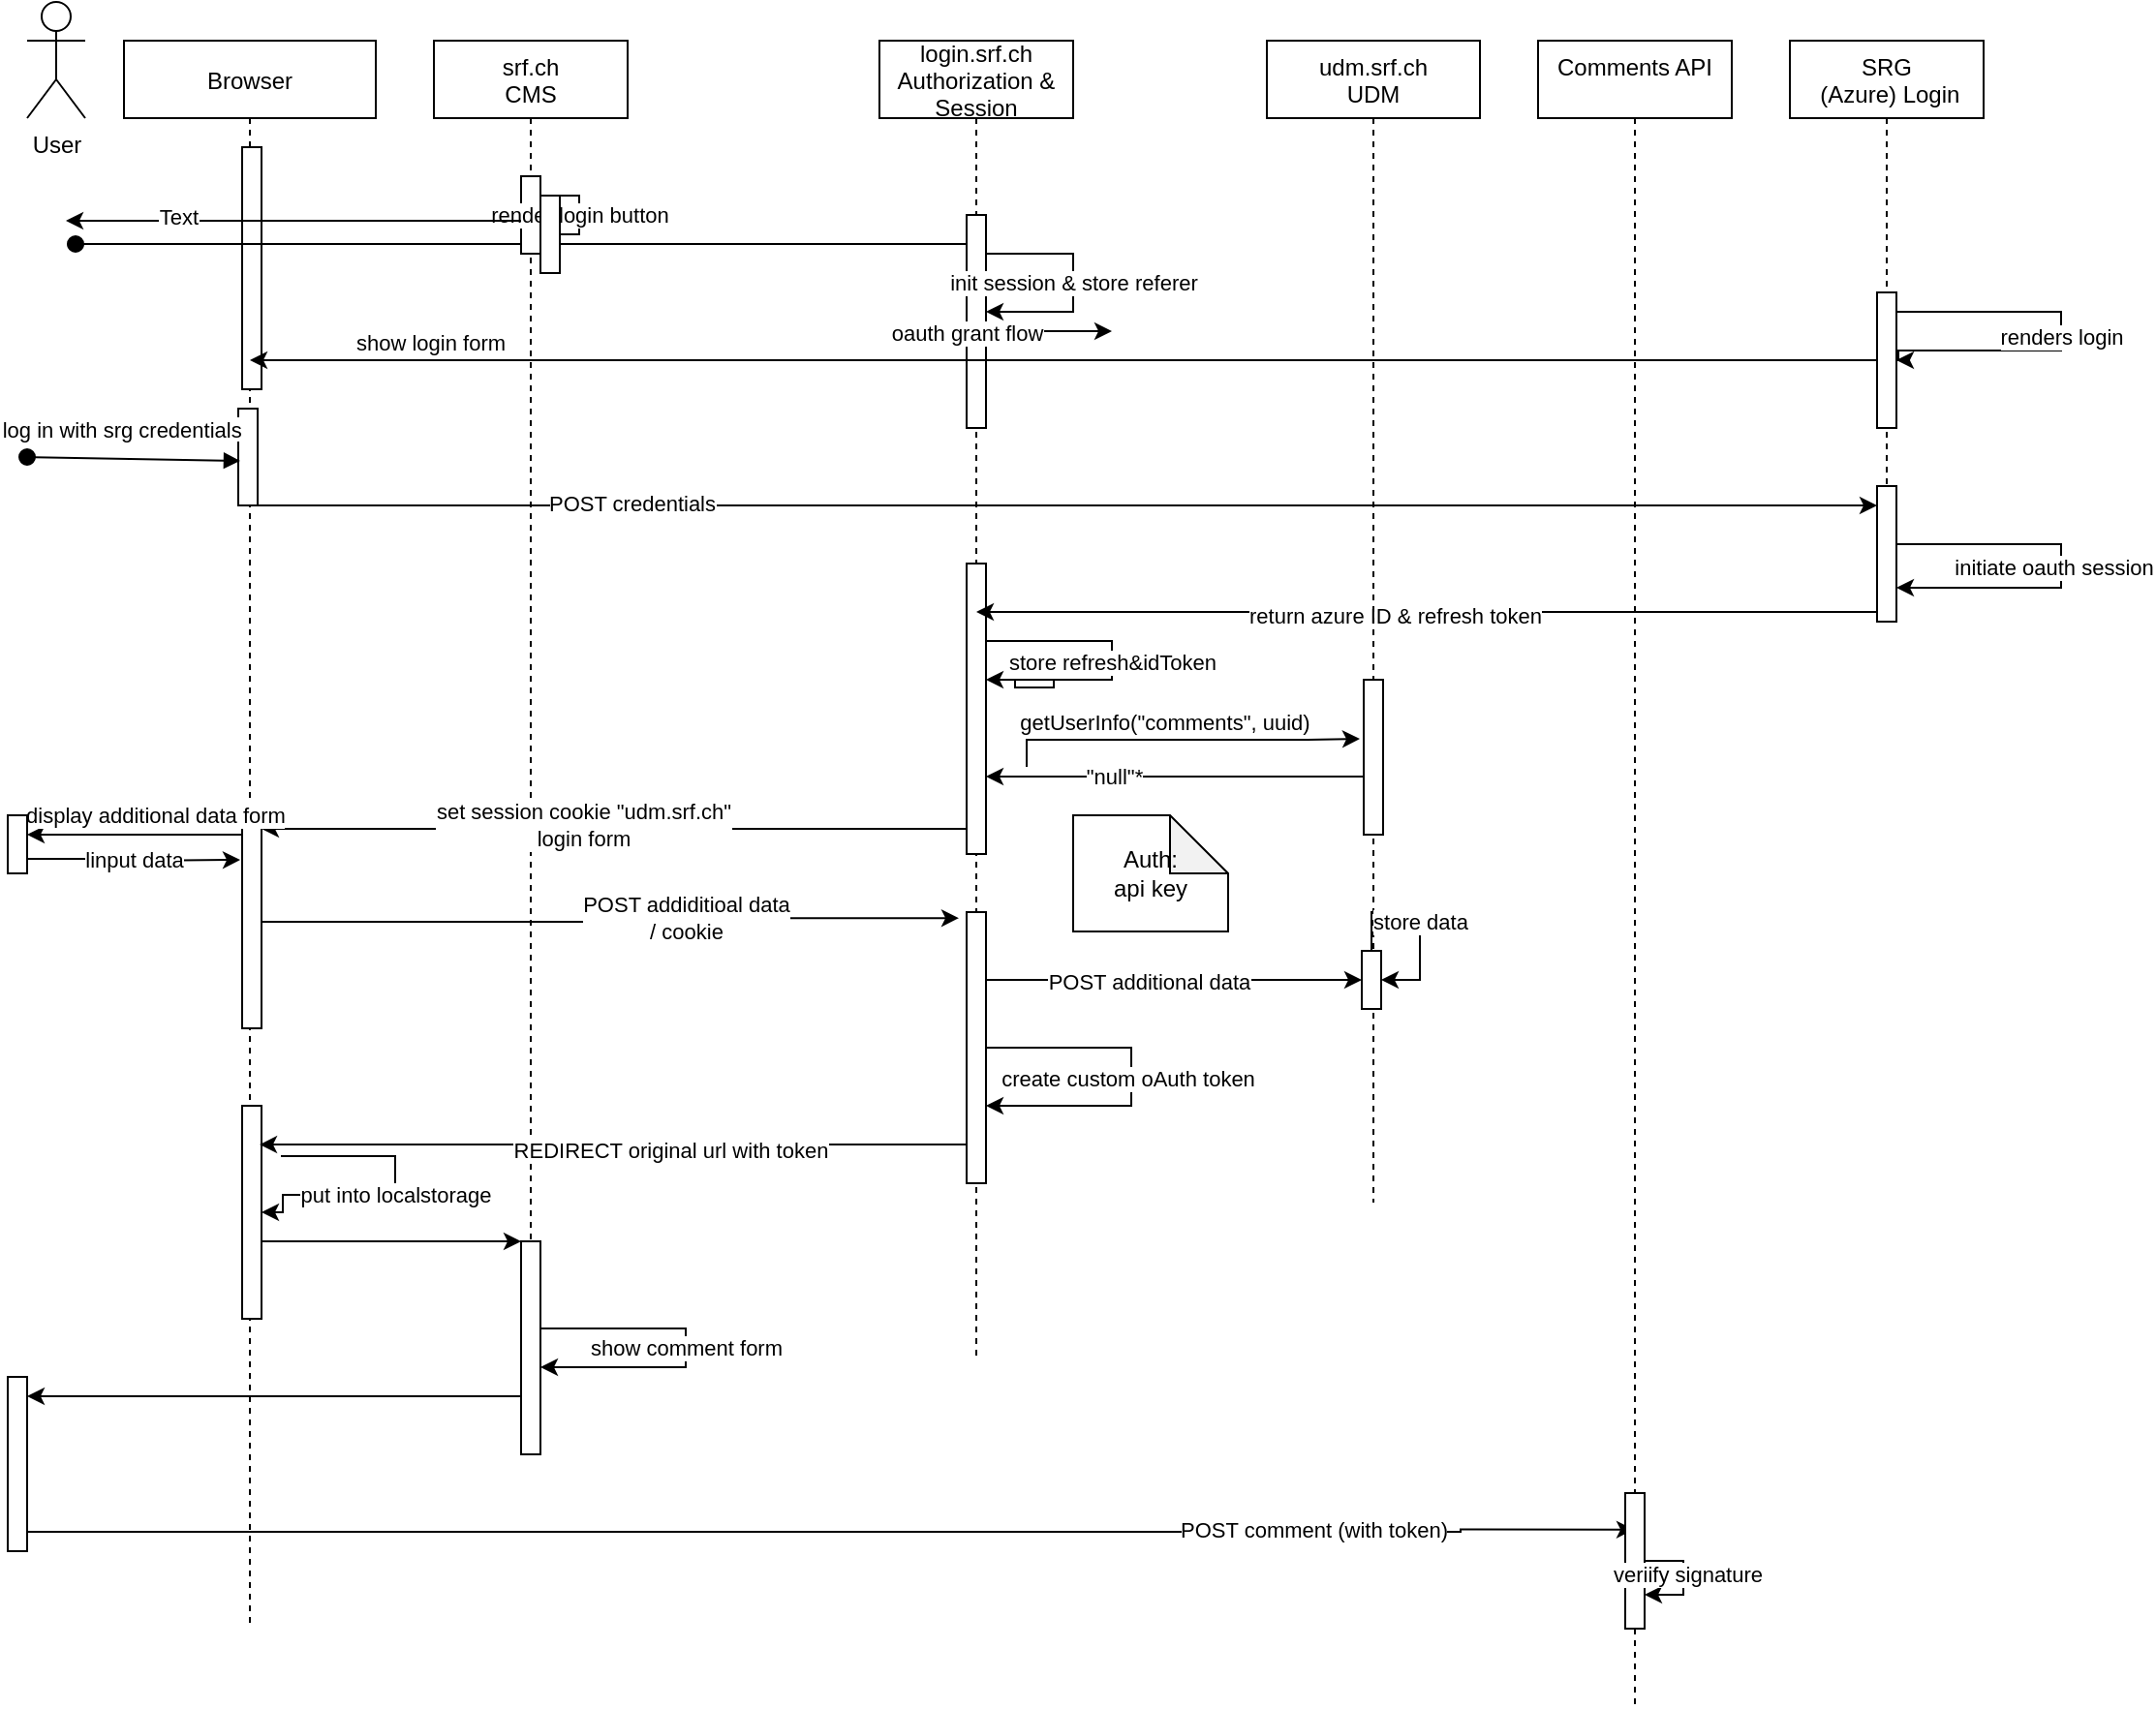 <mxfile version="17.2.1" type="github">
  <diagram id="kgpKYQtTHZ0yAKxKKP6v" name="Page-1">
    <mxGraphModel dx="1298" dy="841" grid="1" gridSize="10" guides="1" tooltips="1" connect="1" arrows="1" fold="1" page="1" pageScale="1" pageWidth="850" pageHeight="1100" math="0" shadow="0">
      <root>
        <mxCell id="0" />
        <mxCell id="1" parent="0" />
        <mxCell id="3nuBFxr9cyL0pnOWT2aG-1" value="Browser" style="shape=umlLifeline;perimeter=lifelinePerimeter;container=1;collapsible=0;recursiveResize=0;rounded=0;shadow=0;strokeWidth=1;" parent="1" vertex="1">
          <mxGeometry x="80" y="80" width="130" height="820" as="geometry" />
        </mxCell>
        <mxCell id="3nuBFxr9cyL0pnOWT2aG-2" value="" style="points=[];perimeter=orthogonalPerimeter;rounded=0;shadow=0;strokeWidth=1;" parent="3nuBFxr9cyL0pnOWT2aG-1" vertex="1">
          <mxGeometry x="61" y="55" width="10" height="125" as="geometry" />
        </mxCell>
        <mxCell id="2m_Nn1c0aZrIuzX_DGRX-19" value="" style="points=[];perimeter=orthogonalPerimeter;rounded=0;shadow=0;strokeWidth=1;" vertex="1" parent="3nuBFxr9cyL0pnOWT2aG-1">
          <mxGeometry x="59" y="190" width="10" height="50" as="geometry" />
        </mxCell>
        <mxCell id="2m_Nn1c0aZrIuzX_DGRX-42" value="" style="points=[];perimeter=orthogonalPerimeter;rounded=0;shadow=0;strokeWidth=1;" vertex="1" parent="3nuBFxr9cyL0pnOWT2aG-1">
          <mxGeometry x="61" y="400" width="10" height="110" as="geometry" />
        </mxCell>
        <mxCell id="2m_Nn1c0aZrIuzX_DGRX-72" value="" style="points=[];perimeter=orthogonalPerimeter;rounded=0;shadow=0;strokeWidth=1;" vertex="1" parent="3nuBFxr9cyL0pnOWT2aG-1">
          <mxGeometry x="61" y="550" width="10" height="110" as="geometry" />
        </mxCell>
        <mxCell id="2m_Nn1c0aZrIuzX_DGRX-83" value="" style="verticalAlign=bottom;startArrow=oval;endArrow=block;startSize=8;shadow=0;strokeWidth=1;" edge="1" parent="3nuBFxr9cyL0pnOWT2aG-1">
          <mxGeometry x="-0.106" y="6" relative="1" as="geometry">
            <mxPoint x="-25" y="105" as="sourcePoint" />
            <mxPoint x="444.5" y="105" as="targetPoint" />
            <mxPoint as="offset" />
            <Array as="points" />
          </mxGeometry>
        </mxCell>
        <mxCell id="2m_Nn1c0aZrIuzX_DGRX-92" value="put into localstorage" style="edgeStyle=orthogonalEdgeStyle;rounded=0;orthogonalLoop=1;jettySize=auto;html=1;" edge="1" parent="3nuBFxr9cyL0pnOWT2aG-1" target="2m_Nn1c0aZrIuzX_DGRX-72">
          <mxGeometry relative="1" as="geometry">
            <mxPoint x="81" y="576" as="sourcePoint" />
            <mxPoint x="81.5" y="638.51" as="targetPoint" />
            <Array as="points">
              <mxPoint x="140" y="576" />
              <mxPoint x="140" y="596" />
              <mxPoint x="82" y="596" />
              <mxPoint x="82" y="605" />
            </Array>
          </mxGeometry>
        </mxCell>
        <mxCell id="3nuBFxr9cyL0pnOWT2aG-5" value="srf.ch&#xa;CMS" style="shape=umlLifeline;perimeter=lifelinePerimeter;container=1;collapsible=0;recursiveResize=0;rounded=0;shadow=0;strokeWidth=1;" parent="1" vertex="1">
          <mxGeometry x="240" y="80" width="100" height="730" as="geometry" />
        </mxCell>
        <mxCell id="3nuBFxr9cyL0pnOWT2aG-6" value="" style="points=[];perimeter=orthogonalPerimeter;rounded=0;shadow=0;strokeWidth=1;" parent="3nuBFxr9cyL0pnOWT2aG-5" vertex="1">
          <mxGeometry x="45" y="70" width="10" height="40" as="geometry" />
        </mxCell>
        <mxCell id="2m_Nn1c0aZrIuzX_DGRX-76" value="render login button" style="edgeStyle=orthogonalEdgeStyle;rounded=0;orthogonalLoop=1;jettySize=auto;html=1;elbow=vertical;" edge="1" parent="3nuBFxr9cyL0pnOWT2aG-5" source="3nuBFxr9cyL0pnOWT2aG-6" target="3nuBFxr9cyL0pnOWT2aG-6">
          <mxGeometry relative="1" as="geometry" />
        </mxCell>
        <mxCell id="2m_Nn1c0aZrIuzX_DGRX-89" value="" style="points=[];perimeter=orthogonalPerimeter;rounded=0;shadow=0;strokeWidth=1;" vertex="1" parent="3nuBFxr9cyL0pnOWT2aG-5">
          <mxGeometry x="45" y="620" width="10" height="110" as="geometry" />
        </mxCell>
        <mxCell id="2m_Nn1c0aZrIuzX_DGRX-91" value="show comment form" style="edgeStyle=orthogonalEdgeStyle;rounded=0;orthogonalLoop=1;jettySize=auto;html=1;elbow=horizontal;" edge="1" parent="3nuBFxr9cyL0pnOWT2aG-5" source="2m_Nn1c0aZrIuzX_DGRX-89" target="2m_Nn1c0aZrIuzX_DGRX-89">
          <mxGeometry relative="1" as="geometry">
            <Array as="points">
              <mxPoint x="130" y="675" />
            </Array>
          </mxGeometry>
        </mxCell>
        <mxCell id="2m_Nn1c0aZrIuzX_DGRX-1" value="User" style="shape=umlActor;verticalLabelPosition=bottom;verticalAlign=top;html=1;outlineConnect=0;" vertex="1" parent="1">
          <mxGeometry x="30" y="60" width="30" height="60" as="geometry" />
        </mxCell>
        <mxCell id="2m_Nn1c0aZrIuzX_DGRX-2" value="login.srf.ch&#xa;Authorization &amp;&#xa;Session" style="shape=umlLifeline;perimeter=lifelinePerimeter;container=1;collapsible=0;recursiveResize=0;rounded=0;shadow=0;strokeWidth=1;" vertex="1" parent="1">
          <mxGeometry x="470" y="80" width="100" height="680" as="geometry" />
        </mxCell>
        <mxCell id="2m_Nn1c0aZrIuzX_DGRX-3" value="" style="points=[];perimeter=orthogonalPerimeter;rounded=0;shadow=0;strokeWidth=1;" vertex="1" parent="2m_Nn1c0aZrIuzX_DGRX-2">
          <mxGeometry x="45" y="90" width="10" height="110" as="geometry" />
        </mxCell>
        <mxCell id="2m_Nn1c0aZrIuzX_DGRX-22" value="init session &amp;amp; store referer" style="edgeStyle=orthogonalEdgeStyle;rounded=0;orthogonalLoop=1;jettySize=auto;html=1;" edge="1" parent="2m_Nn1c0aZrIuzX_DGRX-2" source="2m_Nn1c0aZrIuzX_DGRX-3" target="2m_Nn1c0aZrIuzX_DGRX-3">
          <mxGeometry relative="1" as="geometry">
            <Array as="points">
              <mxPoint x="100" y="110" />
              <mxPoint x="100" y="140" />
            </Array>
          </mxGeometry>
        </mxCell>
        <mxCell id="2m_Nn1c0aZrIuzX_DGRX-28" value="" style="points=[];perimeter=orthogonalPerimeter;rounded=0;shadow=0;strokeWidth=1;" vertex="1" parent="2m_Nn1c0aZrIuzX_DGRX-2">
          <mxGeometry x="45" y="270" width="10" height="150" as="geometry" />
        </mxCell>
        <mxCell id="2m_Nn1c0aZrIuzX_DGRX-48" style="edgeStyle=orthogonalEdgeStyle;rounded=0;orthogonalLoop=1;jettySize=auto;html=1;" edge="1" parent="2m_Nn1c0aZrIuzX_DGRX-2" source="2m_Nn1c0aZrIuzX_DGRX-28" target="2m_Nn1c0aZrIuzX_DGRX-28">
          <mxGeometry relative="1" as="geometry">
            <mxPoint x="60" y="330" as="targetPoint" />
            <Array as="points">
              <mxPoint x="120" y="310" />
              <mxPoint x="120" y="330" />
              <mxPoint x="70" y="330" />
              <mxPoint x="70" y="334" />
              <mxPoint x="90" y="334" />
              <mxPoint x="90" y="330" />
            </Array>
          </mxGeometry>
        </mxCell>
        <mxCell id="2m_Nn1c0aZrIuzX_DGRX-49" value="store refresh&amp;amp;idToken" style="edgeLabel;html=1;align=center;verticalAlign=middle;resizable=0;points=[];" vertex="1" connectable="0" parent="2m_Nn1c0aZrIuzX_DGRX-48">
          <mxGeometry x="-0.247" relative="1" as="geometry">
            <mxPoint y="1" as="offset" />
          </mxGeometry>
        </mxCell>
        <mxCell id="2m_Nn1c0aZrIuzX_DGRX-59" value="" style="points=[];perimeter=orthogonalPerimeter;rounded=0;shadow=0;strokeWidth=1;" vertex="1" parent="2m_Nn1c0aZrIuzX_DGRX-2">
          <mxGeometry x="45" y="450" width="10" height="140" as="geometry" />
        </mxCell>
        <mxCell id="2m_Nn1c0aZrIuzX_DGRX-69" style="edgeStyle=orthogonalEdgeStyle;rounded=0;orthogonalLoop=1;jettySize=auto;html=1;" edge="1" parent="2m_Nn1c0aZrIuzX_DGRX-2" source="2m_Nn1c0aZrIuzX_DGRX-59" target="2m_Nn1c0aZrIuzX_DGRX-59">
          <mxGeometry relative="1" as="geometry">
            <Array as="points">
              <mxPoint x="130" y="520" />
              <mxPoint x="90" y="550" />
            </Array>
          </mxGeometry>
        </mxCell>
        <mxCell id="2m_Nn1c0aZrIuzX_DGRX-70" value="create custom oAuth token" style="edgeLabel;html=1;align=center;verticalAlign=middle;resizable=0;points=[];" vertex="1" connectable="0" parent="2m_Nn1c0aZrIuzX_DGRX-69">
          <mxGeometry x="0.006" y="-2" relative="1" as="geometry">
            <mxPoint as="offset" />
          </mxGeometry>
        </mxCell>
        <mxCell id="2m_Nn1c0aZrIuzX_DGRX-10" value="SRG&#xa; (Azure) Login" style="shape=umlLifeline;perimeter=lifelinePerimeter;container=1;collapsible=0;recursiveResize=0;rounded=0;shadow=0;strokeWidth=1;" vertex="1" parent="1">
          <mxGeometry x="940" y="80" width="100" height="300" as="geometry" />
        </mxCell>
        <mxCell id="2m_Nn1c0aZrIuzX_DGRX-11" value="" style="points=[];perimeter=orthogonalPerimeter;rounded=0;shadow=0;strokeWidth=1;" vertex="1" parent="2m_Nn1c0aZrIuzX_DGRX-10">
          <mxGeometry x="45" y="130" width="10" height="70" as="geometry" />
        </mxCell>
        <mxCell id="2m_Nn1c0aZrIuzX_DGRX-20" value="" style="points=[];perimeter=orthogonalPerimeter;rounded=0;shadow=0;strokeWidth=1;" vertex="1" parent="2m_Nn1c0aZrIuzX_DGRX-10">
          <mxGeometry x="45" y="230" width="10" height="70" as="geometry" />
        </mxCell>
        <mxCell id="2m_Nn1c0aZrIuzX_DGRX-23" value="renders login" style="edgeStyle=orthogonalEdgeStyle;rounded=0;orthogonalLoop=1;jettySize=auto;html=1;" edge="1" parent="2m_Nn1c0aZrIuzX_DGRX-10" source="2m_Nn1c0aZrIuzX_DGRX-11" target="2m_Nn1c0aZrIuzX_DGRX-11">
          <mxGeometry relative="1" as="geometry">
            <mxPoint x="80" y="160" as="targetPoint" />
            <Array as="points">
              <mxPoint x="140" y="140" />
              <mxPoint x="140" y="160" />
              <mxPoint x="56" y="160" />
              <mxPoint x="56" y="165" />
            </Array>
          </mxGeometry>
        </mxCell>
        <mxCell id="2m_Nn1c0aZrIuzX_DGRX-24" style="edgeStyle=orthogonalEdgeStyle;rounded=0;orthogonalLoop=1;jettySize=auto;html=1;entryX=1;entryY=0.75;entryDx=0;entryDy=0;entryPerimeter=0;" edge="1" parent="2m_Nn1c0aZrIuzX_DGRX-10" source="2m_Nn1c0aZrIuzX_DGRX-20" target="2m_Nn1c0aZrIuzX_DGRX-20">
          <mxGeometry relative="1" as="geometry">
            <Array as="points">
              <mxPoint x="140" y="260" />
              <mxPoint x="140" y="283" />
            </Array>
          </mxGeometry>
        </mxCell>
        <mxCell id="2m_Nn1c0aZrIuzX_DGRX-25" value="initiate oauth session" style="edgeLabel;html=1;align=center;verticalAlign=middle;resizable=0;points=[];" vertex="1" connectable="0" parent="2m_Nn1c0aZrIuzX_DGRX-24">
          <mxGeometry x="-0.008" y="-4" relative="1" as="geometry">
            <mxPoint y="1" as="offset" />
          </mxGeometry>
        </mxCell>
        <mxCell id="2m_Nn1c0aZrIuzX_DGRX-12" style="edgeStyle=orthogonalEdgeStyle;rounded=0;orthogonalLoop=1;jettySize=auto;html=1;" edge="1" parent="1" source="2m_Nn1c0aZrIuzX_DGRX-3">
          <mxGeometry relative="1" as="geometry">
            <mxPoint x="590" y="230" as="targetPoint" />
            <Array as="points">
              <mxPoint x="490" y="230" />
              <mxPoint x="490" y="230" />
            </Array>
          </mxGeometry>
        </mxCell>
        <mxCell id="2m_Nn1c0aZrIuzX_DGRX-13" value="oauth grant flow" style="edgeLabel;html=1;align=center;verticalAlign=middle;resizable=0;points=[];" vertex="1" connectable="0" parent="2m_Nn1c0aZrIuzX_DGRX-12">
          <mxGeometry x="-0.2" y="-1" relative="1" as="geometry">
            <mxPoint as="offset" />
          </mxGeometry>
        </mxCell>
        <mxCell id="2m_Nn1c0aZrIuzX_DGRX-16" style="edgeStyle=orthogonalEdgeStyle;rounded=0;orthogonalLoop=1;jettySize=auto;html=1;" edge="1" parent="1" source="2m_Nn1c0aZrIuzX_DGRX-11" target="3nuBFxr9cyL0pnOWT2aG-1">
          <mxGeometry relative="1" as="geometry">
            <Array as="points">
              <mxPoint x="310" y="245" />
              <mxPoint x="310" y="245" />
            </Array>
          </mxGeometry>
        </mxCell>
        <mxCell id="2m_Nn1c0aZrIuzX_DGRX-18" value="show login form" style="edgeLabel;html=1;align=center;verticalAlign=middle;resizable=0;points=[];" vertex="1" connectable="0" parent="2m_Nn1c0aZrIuzX_DGRX-16">
          <mxGeometry x="0.844" relative="1" as="geometry">
            <mxPoint x="27" y="-9" as="offset" />
          </mxGeometry>
        </mxCell>
        <mxCell id="2m_Nn1c0aZrIuzX_DGRX-17" value="log in with srg credentials" style="verticalAlign=bottom;startArrow=oval;endArrow=block;startSize=8;shadow=0;strokeWidth=1;entryX=0.1;entryY=0.54;entryDx=0;entryDy=0;entryPerimeter=0;" edge="1" parent="1" target="2m_Nn1c0aZrIuzX_DGRX-19">
          <mxGeometry x="-0.106" y="6" relative="1" as="geometry">
            <mxPoint x="30" y="295" as="sourcePoint" />
            <mxPoint x="175" y="187" as="targetPoint" />
            <mxPoint as="offset" />
            <Array as="points" />
          </mxGeometry>
        </mxCell>
        <mxCell id="2m_Nn1c0aZrIuzX_DGRX-21" style="edgeStyle=orthogonalEdgeStyle;rounded=0;orthogonalLoop=1;jettySize=auto;html=1;entryX=0;entryY=0.143;entryDx=0;entryDy=0;entryPerimeter=0;" edge="1" parent="1" source="2m_Nn1c0aZrIuzX_DGRX-19" target="2m_Nn1c0aZrIuzX_DGRX-20">
          <mxGeometry relative="1" as="geometry">
            <Array as="points">
              <mxPoint x="280" y="320" />
              <mxPoint x="280" y="320" />
            </Array>
          </mxGeometry>
        </mxCell>
        <mxCell id="2m_Nn1c0aZrIuzX_DGRX-46" value="POST credentials" style="edgeLabel;html=1;align=center;verticalAlign=middle;resizable=0;points=[];" vertex="1" connectable="0" parent="2m_Nn1c0aZrIuzX_DGRX-21">
          <mxGeometry x="-0.538" y="1" relative="1" as="geometry">
            <mxPoint as="offset" />
          </mxGeometry>
        </mxCell>
        <mxCell id="2m_Nn1c0aZrIuzX_DGRX-30" style="edgeStyle=orthogonalEdgeStyle;rounded=0;orthogonalLoop=1;jettySize=auto;html=1;" edge="1" parent="1" source="2m_Nn1c0aZrIuzX_DGRX-20" target="2m_Nn1c0aZrIuzX_DGRX-2">
          <mxGeometry relative="1" as="geometry">
            <Array as="points">
              <mxPoint x="860" y="375" />
              <mxPoint x="860" y="375" />
            </Array>
          </mxGeometry>
        </mxCell>
        <mxCell id="2m_Nn1c0aZrIuzX_DGRX-31" value="return azure ID &amp;amp; refresh token" style="edgeLabel;html=1;align=center;verticalAlign=middle;resizable=0;points=[];" vertex="1" connectable="0" parent="2m_Nn1c0aZrIuzX_DGRX-30">
          <mxGeometry x="0.071" y="2" relative="1" as="geometry">
            <mxPoint as="offset" />
          </mxGeometry>
        </mxCell>
        <mxCell id="2m_Nn1c0aZrIuzX_DGRX-32" value="udm.srf.ch&#xa;UDM" style="shape=umlLifeline;perimeter=lifelinePerimeter;container=1;collapsible=0;recursiveResize=0;rounded=0;shadow=0;strokeWidth=1;" vertex="1" parent="1">
          <mxGeometry x="670" y="80" width="110" height="600" as="geometry" />
        </mxCell>
        <mxCell id="2m_Nn1c0aZrIuzX_DGRX-35" value="" style="points=[];perimeter=orthogonalPerimeter;rounded=0;shadow=0;strokeWidth=1;" vertex="1" parent="2m_Nn1c0aZrIuzX_DGRX-32">
          <mxGeometry x="50" y="330" width="10" height="80" as="geometry" />
        </mxCell>
        <mxCell id="2m_Nn1c0aZrIuzX_DGRX-37" style="edgeStyle=orthogonalEdgeStyle;rounded=0;orthogonalLoop=1;jettySize=auto;html=1;entryX=-0.2;entryY=0.381;entryDx=0;entryDy=0;entryPerimeter=0;" edge="1" parent="2m_Nn1c0aZrIuzX_DGRX-32" target="2m_Nn1c0aZrIuzX_DGRX-35">
          <mxGeometry relative="1" as="geometry">
            <mxPoint x="-124" y="375" as="sourcePoint" />
            <mxPoint x="45" y="361" as="targetPoint" />
            <Array as="points">
              <mxPoint x="-124" y="361" />
              <mxPoint x="21" y="361" />
            </Array>
          </mxGeometry>
        </mxCell>
        <mxCell id="2m_Nn1c0aZrIuzX_DGRX-38" value="getUserInfo(&quot;comments&quot;, uuid)" style="edgeLabel;html=1;align=center;verticalAlign=middle;resizable=0;points=[];" vertex="1" connectable="0" parent="2m_Nn1c0aZrIuzX_DGRX-37">
          <mxGeometry x="-0.27" y="-2" relative="1" as="geometry">
            <mxPoint x="17" y="-11" as="offset" />
          </mxGeometry>
        </mxCell>
        <mxCell id="2m_Nn1c0aZrIuzX_DGRX-64" value="" style="rounded=0;whiteSpace=wrap;html=1;" vertex="1" parent="2m_Nn1c0aZrIuzX_DGRX-32">
          <mxGeometry x="49" y="470" width="10" height="30" as="geometry" />
        </mxCell>
        <mxCell id="2m_Nn1c0aZrIuzX_DGRX-86" value="store data" style="edgeStyle=orthogonalEdgeStyle;rounded=0;orthogonalLoop=1;jettySize=auto;html=1;entryX=1;entryY=0.5;entryDx=0;entryDy=0;" edge="1" parent="2m_Nn1c0aZrIuzX_DGRX-32" source="2m_Nn1c0aZrIuzX_DGRX-64" target="2m_Nn1c0aZrIuzX_DGRX-64">
          <mxGeometry relative="1" as="geometry" />
        </mxCell>
        <mxCell id="2m_Nn1c0aZrIuzX_DGRX-39" style="edgeStyle=orthogonalEdgeStyle;rounded=0;orthogonalLoop=1;jettySize=auto;html=1;" edge="1" parent="1" source="2m_Nn1c0aZrIuzX_DGRX-35" target="2m_Nn1c0aZrIuzX_DGRX-28">
          <mxGeometry relative="1" as="geometry">
            <mxPoint x="530" y="431" as="targetPoint" />
            <Array as="points">
              <mxPoint x="620" y="460" />
              <mxPoint x="620" y="460" />
            </Array>
          </mxGeometry>
        </mxCell>
        <mxCell id="2m_Nn1c0aZrIuzX_DGRX-40" value="&quot;null&quot;*" style="edgeLabel;html=1;align=center;verticalAlign=middle;resizable=0;points=[];" vertex="1" connectable="0" parent="2m_Nn1c0aZrIuzX_DGRX-39">
          <mxGeometry x="0.321" relative="1" as="geometry">
            <mxPoint as="offset" />
          </mxGeometry>
        </mxCell>
        <mxCell id="2m_Nn1c0aZrIuzX_DGRX-50" style="edgeStyle=orthogonalEdgeStyle;rounded=0;orthogonalLoop=1;jettySize=auto;html=1;" edge="1" parent="1">
          <mxGeometry relative="1" as="geometry">
            <mxPoint x="515" y="487" as="sourcePoint" />
            <mxPoint x="151" y="487" as="targetPoint" />
            <Array as="points">
              <mxPoint x="410" y="487" />
              <mxPoint x="410" y="487" />
            </Array>
          </mxGeometry>
        </mxCell>
        <mxCell id="2m_Nn1c0aZrIuzX_DGRX-51" value="set session cookie &quot;udm.srf.ch&quot;&lt;br&gt;login form" style="edgeLabel;html=1;align=center;verticalAlign=middle;resizable=0;points=[];" vertex="1" connectable="0" parent="2m_Nn1c0aZrIuzX_DGRX-50">
          <mxGeometry x="0.088" y="-2" relative="1" as="geometry">
            <mxPoint as="offset" />
          </mxGeometry>
        </mxCell>
        <mxCell id="2m_Nn1c0aZrIuzX_DGRX-52" value="display additional data form" style="edgeStyle=orthogonalEdgeStyle;rounded=0;orthogonalLoop=1;jettySize=auto;html=1;" edge="1" parent="1" target="2m_Nn1c0aZrIuzX_DGRX-54">
          <mxGeometry x="0.03" y="-10" relative="1" as="geometry">
            <mxPoint y="490" as="targetPoint" />
            <mxPoint x="141" y="514" as="sourcePoint" />
            <Array as="points">
              <mxPoint x="141" y="490" />
              <mxPoint x="30" y="490" />
            </Array>
            <mxPoint as="offset" />
          </mxGeometry>
        </mxCell>
        <mxCell id="2m_Nn1c0aZrIuzX_DGRX-56" value="linput data" style="edgeStyle=orthogonalEdgeStyle;rounded=0;orthogonalLoop=1;jettySize=auto;html=1;exitX=1;exitY=0.75;exitDx=0;exitDy=0;" edge="1" parent="1" source="2m_Nn1c0aZrIuzX_DGRX-54">
          <mxGeometry relative="1" as="geometry">
            <mxPoint x="140" y="503" as="targetPoint" />
          </mxGeometry>
        </mxCell>
        <mxCell id="2m_Nn1c0aZrIuzX_DGRX-54" value="" style="rounded=0;whiteSpace=wrap;html=1;" vertex="1" parent="1">
          <mxGeometry x="20" y="480" width="10" height="30" as="geometry" />
        </mxCell>
        <mxCell id="2m_Nn1c0aZrIuzX_DGRX-60" style="edgeStyle=orthogonalEdgeStyle;rounded=0;orthogonalLoop=1;jettySize=auto;html=1;entryX=-0.4;entryY=0.022;entryDx=0;entryDy=0;entryPerimeter=0;" edge="1" parent="1" source="2m_Nn1c0aZrIuzX_DGRX-42" target="2m_Nn1c0aZrIuzX_DGRX-59">
          <mxGeometry relative="1" as="geometry" />
        </mxCell>
        <mxCell id="2m_Nn1c0aZrIuzX_DGRX-61" value="POST addiditioal data&lt;br&gt;/ cookie" style="edgeLabel;html=1;align=center;verticalAlign=middle;resizable=0;points=[];" vertex="1" connectable="0" parent="2m_Nn1c0aZrIuzX_DGRX-60">
          <mxGeometry x="0.222" relative="1" as="geometry">
            <mxPoint as="offset" />
          </mxGeometry>
        </mxCell>
        <mxCell id="2m_Nn1c0aZrIuzX_DGRX-65" style="edgeStyle=orthogonalEdgeStyle;rounded=0;orthogonalLoop=1;jettySize=auto;html=1;entryX=0;entryY=0.5;entryDx=0;entryDy=0;" edge="1" parent="1" source="2m_Nn1c0aZrIuzX_DGRX-59" target="2m_Nn1c0aZrIuzX_DGRX-64">
          <mxGeometry relative="1" as="geometry">
            <Array as="points">
              <mxPoint x="570" y="565" />
              <mxPoint x="570" y="565" />
            </Array>
          </mxGeometry>
        </mxCell>
        <mxCell id="2m_Nn1c0aZrIuzX_DGRX-66" value="POST additional data" style="edgeLabel;html=1;align=center;verticalAlign=middle;resizable=0;points=[];" vertex="1" connectable="0" parent="2m_Nn1c0aZrIuzX_DGRX-65">
          <mxGeometry x="-0.132" relative="1" as="geometry">
            <mxPoint y="1" as="offset" />
          </mxGeometry>
        </mxCell>
        <mxCell id="2m_Nn1c0aZrIuzX_DGRX-68" value="Auth:&lt;br&gt;api key" style="shape=note;whiteSpace=wrap;html=1;backgroundOutline=1;darkOpacity=0.05;" vertex="1" parent="1">
          <mxGeometry x="570" y="480" width="80" height="60" as="geometry" />
        </mxCell>
        <mxCell id="2m_Nn1c0aZrIuzX_DGRX-71" style="edgeStyle=orthogonalEdgeStyle;rounded=0;orthogonalLoop=1;jettySize=auto;html=1;entryX=0.9;entryY=0.182;entryDx=0;entryDy=0;entryPerimeter=0;" edge="1" parent="1" source="2m_Nn1c0aZrIuzX_DGRX-59" target="2m_Nn1c0aZrIuzX_DGRX-72">
          <mxGeometry relative="1" as="geometry">
            <mxPoint x="310" y="690" as="targetPoint" />
            <Array as="points">
              <mxPoint x="420" y="650" />
              <mxPoint x="420" y="650" />
            </Array>
          </mxGeometry>
        </mxCell>
        <mxCell id="2m_Nn1c0aZrIuzX_DGRX-73" value="REDIRECT original url with token" style="edgeLabel;html=1;align=center;verticalAlign=middle;resizable=0;points=[];" vertex="1" connectable="0" parent="2m_Nn1c0aZrIuzX_DGRX-71">
          <mxGeometry x="-0.162" y="3" relative="1" as="geometry">
            <mxPoint as="offset" />
          </mxGeometry>
        </mxCell>
        <mxCell id="2m_Nn1c0aZrIuzX_DGRX-77" style="edgeStyle=orthogonalEdgeStyle;rounded=0;orthogonalLoop=1;jettySize=auto;html=1;" edge="1" parent="1">
          <mxGeometry relative="1" as="geometry">
            <mxPoint x="50" y="173" as="targetPoint" />
            <mxPoint x="285" y="173" as="sourcePoint" />
            <Array as="points">
              <mxPoint x="220" y="173" />
              <mxPoint x="220" y="173" />
            </Array>
          </mxGeometry>
        </mxCell>
        <mxCell id="2m_Nn1c0aZrIuzX_DGRX-85" value="Text" style="edgeLabel;html=1;align=center;verticalAlign=middle;resizable=0;points=[];" vertex="1" connectable="0" parent="2m_Nn1c0aZrIuzX_DGRX-77">
          <mxGeometry x="0.506" y="-2" relative="1" as="geometry">
            <mxPoint as="offset" />
          </mxGeometry>
        </mxCell>
        <mxCell id="2m_Nn1c0aZrIuzX_DGRX-87" value="" style="points=[];perimeter=orthogonalPerimeter;rounded=0;shadow=0;strokeWidth=1;" vertex="1" parent="1">
          <mxGeometry x="295" y="160" width="10" height="40" as="geometry" />
        </mxCell>
        <mxCell id="2m_Nn1c0aZrIuzX_DGRX-90" style="edgeStyle=orthogonalEdgeStyle;rounded=0;orthogonalLoop=1;jettySize=auto;html=1;" edge="1" parent="1" source="2m_Nn1c0aZrIuzX_DGRX-72" target="2m_Nn1c0aZrIuzX_DGRX-89">
          <mxGeometry relative="1" as="geometry">
            <Array as="points">
              <mxPoint x="240" y="700" />
              <mxPoint x="240" y="700" />
            </Array>
          </mxGeometry>
        </mxCell>
        <mxCell id="2m_Nn1c0aZrIuzX_DGRX-107" style="edgeStyle=orthogonalEdgeStyle;rounded=0;orthogonalLoop=1;jettySize=auto;html=1;entryX=0.495;entryY=0.894;entryDx=0;entryDy=0;entryPerimeter=0;" edge="1" parent="1" source="2m_Nn1c0aZrIuzX_DGRX-93" target="2m_Nn1c0aZrIuzX_DGRX-101">
          <mxGeometry relative="1" as="geometry">
            <mxPoint x="770" y="920" as="targetPoint" />
            <Array as="points">
              <mxPoint x="770" y="850" />
              <mxPoint x="770" y="849" />
            </Array>
          </mxGeometry>
        </mxCell>
        <mxCell id="2m_Nn1c0aZrIuzX_DGRX-109" value="POST comment (with token)" style="edgeLabel;html=1;align=center;verticalAlign=middle;resizable=0;points=[];" vertex="1" connectable="0" parent="2m_Nn1c0aZrIuzX_DGRX-107">
          <mxGeometry x="0.595" y="2" relative="1" as="geometry">
            <mxPoint x="1" y="1" as="offset" />
          </mxGeometry>
        </mxCell>
        <mxCell id="2m_Nn1c0aZrIuzX_DGRX-93" value="" style="rounded=0;whiteSpace=wrap;html=1;" vertex="1" parent="1">
          <mxGeometry x="20" y="770" width="10" height="90" as="geometry" />
        </mxCell>
        <mxCell id="2m_Nn1c0aZrIuzX_DGRX-94" style="edgeStyle=orthogonalEdgeStyle;rounded=0;orthogonalLoop=1;jettySize=auto;html=1;" edge="1" parent="1" source="2m_Nn1c0aZrIuzX_DGRX-89" target="2m_Nn1c0aZrIuzX_DGRX-93">
          <mxGeometry relative="1" as="geometry">
            <Array as="points">
              <mxPoint x="230" y="780" />
              <mxPoint x="230" y="780" />
            </Array>
          </mxGeometry>
        </mxCell>
        <mxCell id="2m_Nn1c0aZrIuzX_DGRX-101" value="Comments API&#xa;" style="shape=umlLifeline;perimeter=lifelinePerimeter;container=1;collapsible=0;recursiveResize=0;rounded=0;shadow=0;strokeWidth=1;" vertex="1" parent="1">
          <mxGeometry x="810" y="80" width="100" height="860" as="geometry" />
        </mxCell>
        <mxCell id="2m_Nn1c0aZrIuzX_DGRX-108" value="" style="rounded=0;whiteSpace=wrap;html=1;" vertex="1" parent="2m_Nn1c0aZrIuzX_DGRX-101">
          <mxGeometry x="45" y="750" width="10" height="70" as="geometry" />
        </mxCell>
        <mxCell id="2m_Nn1c0aZrIuzX_DGRX-112" style="edgeStyle=orthogonalEdgeStyle;rounded=0;orthogonalLoop=1;jettySize=auto;html=1;entryX=1;entryY=0.75;entryDx=0;entryDy=0;" edge="1" parent="2m_Nn1c0aZrIuzX_DGRX-101" source="2m_Nn1c0aZrIuzX_DGRX-108" target="2m_Nn1c0aZrIuzX_DGRX-108">
          <mxGeometry relative="1" as="geometry">
            <Array as="points">
              <mxPoint x="75" y="785" />
              <mxPoint x="75" y="803" />
            </Array>
          </mxGeometry>
        </mxCell>
        <mxCell id="2m_Nn1c0aZrIuzX_DGRX-113" value="veriify signature" style="edgeLabel;html=1;align=center;verticalAlign=middle;resizable=0;points=[];" vertex="1" connectable="0" parent="2m_Nn1c0aZrIuzX_DGRX-112">
          <mxGeometry x="-0.061" y="2" relative="1" as="geometry">
            <mxPoint as="offset" />
          </mxGeometry>
        </mxCell>
      </root>
    </mxGraphModel>
  </diagram>
</mxfile>
